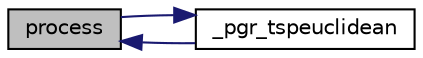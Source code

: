 digraph "process"
{
  edge [fontname="Helvetica",fontsize="10",labelfontname="Helvetica",labelfontsize="10"];
  node [fontname="Helvetica",fontsize="10",shape=record];
  rankdir="LR";
  Node100 [label="process",height=0.2,width=0.4,color="black", fillcolor="grey75", style="filled", fontcolor="black"];
  Node100 -> Node101 [dir="back",color="midnightblue",fontsize="10",style="solid",fontname="Helvetica"];
  Node101 [label="_pgr_tspeuclidean",height=0.2,width=0.4,color="black", fillcolor="white", style="filled",URL="$euclideanTSP_8c.html#a855d252f6bdcf6df5159d745f5ad0fef"];
  Node101 -> Node100 [dir="back",color="midnightblue",fontsize="10",style="solid",fontname="Helvetica"];
}
